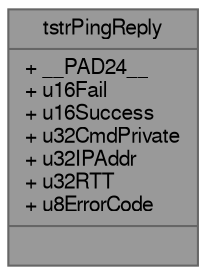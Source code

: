 digraph "tstrPingReply"
{
 // LATEX_PDF_SIZE
  bgcolor="transparent";
  edge [fontname=FreeSans,fontsize=10,labelfontname=FreeSans,labelfontsize=10];
  node [fontname=FreeSans,fontsize=10,shape=box,height=0.2,width=0.4];
  Node1 [shape=record,label="{tstrPingReply\n|+ __PAD24__\l+ u16Fail\l+ u16Success\l+ u32CmdPrivate\l+ u32IPAddr\l+ u32RTT\l+ u8ErrorCode\l|}",height=0.2,width=0.4,color="gray40", fillcolor="grey60", style="filled", fontcolor="black",tooltip=" "];
}
